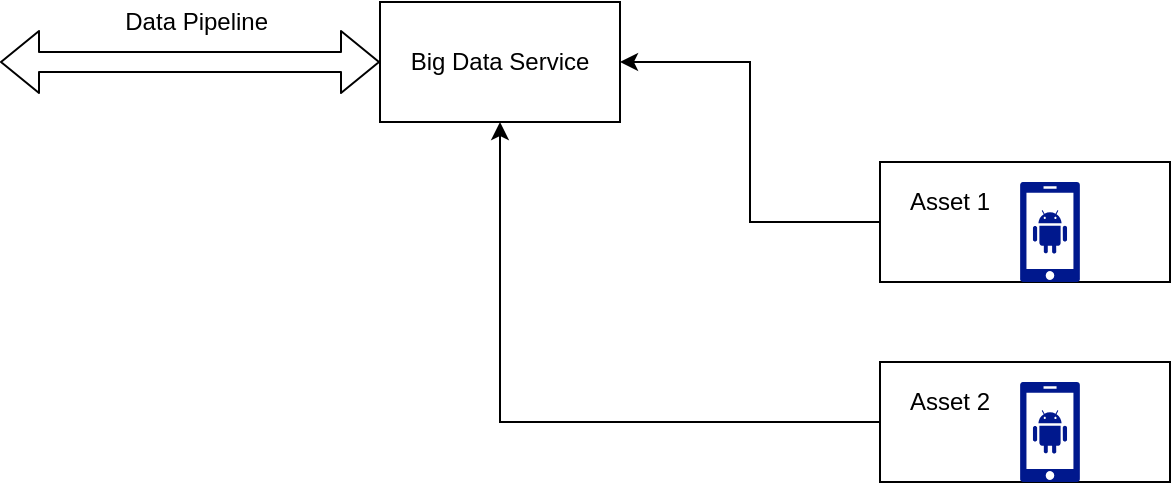 <mxfile version="13.4.9" type="github">
  <diagram id="ZuSm_9YUFJmoMPFaWgsC" name="Page-1">
    <mxGraphModel dx="738" dy="581" grid="1" gridSize="10" guides="1" tooltips="1" connect="1" arrows="1" fold="1" page="1" pageScale="1" pageWidth="850" pageHeight="1100" math="0" shadow="0">
      <root>
        <mxCell id="0" />
        <mxCell id="1" parent="0" />
        <mxCell id="FwMGES1zW2VIu61Q4Mag-10" value="Big Data Service" style="rounded=0;whiteSpace=wrap;html=1;" vertex="1" parent="1">
          <mxGeometry x="330" y="110" width="120" height="60" as="geometry" />
        </mxCell>
        <mxCell id="FwMGES1zW2VIu61Q4Mag-11" value="" style="group" vertex="1" connectable="0" parent="1">
          <mxGeometry x="580" y="190" width="145" height="60" as="geometry" />
        </mxCell>
        <mxCell id="FwMGES1zW2VIu61Q4Mag-2" value="" style="rounded=0;whiteSpace=wrap;html=1;" vertex="1" parent="FwMGES1zW2VIu61Q4Mag-11">
          <mxGeometry width="145" height="60" as="geometry" />
        </mxCell>
        <mxCell id="FwMGES1zW2VIu61Q4Mag-1" value="" style="aspect=fixed;pointerEvents=1;shadow=0;dashed=0;html=1;strokeColor=none;labelPosition=center;verticalLabelPosition=bottom;verticalAlign=top;align=center;fillColor=#00188D;shape=mxgraph.mscae.enterprise.android_phone" vertex="1" parent="FwMGES1zW2VIu61Q4Mag-11">
          <mxGeometry x="70" y="10" width="30" height="50" as="geometry" />
        </mxCell>
        <mxCell id="FwMGES1zW2VIu61Q4Mag-3" value="Asset 1" style="text;html=1;strokeColor=none;fillColor=none;align=center;verticalAlign=middle;whiteSpace=wrap;rounded=0;" vertex="1" parent="FwMGES1zW2VIu61Q4Mag-11">
          <mxGeometry x="10" y="10" width="50" height="20" as="geometry" />
        </mxCell>
        <mxCell id="FwMGES1zW2VIu61Q4Mag-8" value="" style="shape=image;html=1;verticalAlign=top;verticalLabelPosition=bottom;labelBackgroundColor=#ffffff;imageAspect=0;aspect=fixed;image=https://cdn1.iconfinder.com/data/icons/twitter-ui-glyph/48/Sed-20-128.png" vertex="1" parent="FwMGES1zW2VIu61Q4Mag-11">
          <mxGeometry x="117" width="28" height="28" as="geometry" />
        </mxCell>
        <mxCell id="FwMGES1zW2VIu61Q4Mag-12" value="" style="group" vertex="1" connectable="0" parent="1">
          <mxGeometry x="580" y="290" width="145" height="60" as="geometry" />
        </mxCell>
        <mxCell id="FwMGES1zW2VIu61Q4Mag-4" value="" style="rounded=0;whiteSpace=wrap;html=1;" vertex="1" parent="FwMGES1zW2VIu61Q4Mag-12">
          <mxGeometry width="145" height="60" as="geometry" />
        </mxCell>
        <mxCell id="FwMGES1zW2VIu61Q4Mag-5" value="" style="aspect=fixed;pointerEvents=1;shadow=0;dashed=0;html=1;strokeColor=none;labelPosition=center;verticalLabelPosition=bottom;verticalAlign=top;align=center;fillColor=#00188D;shape=mxgraph.mscae.enterprise.android_phone" vertex="1" parent="FwMGES1zW2VIu61Q4Mag-12">
          <mxGeometry x="70" y="10" width="30" height="50" as="geometry" />
        </mxCell>
        <mxCell id="FwMGES1zW2VIu61Q4Mag-6" value="Asset 2&lt;br&gt;" style="text;html=1;strokeColor=none;fillColor=none;align=center;verticalAlign=middle;whiteSpace=wrap;rounded=0;" vertex="1" parent="FwMGES1zW2VIu61Q4Mag-12">
          <mxGeometry x="10" y="10" width="50" height="20" as="geometry" />
        </mxCell>
        <mxCell id="FwMGES1zW2VIu61Q4Mag-9" value="" style="shape=image;html=1;verticalAlign=top;verticalLabelPosition=bottom;labelBackgroundColor=#ffffff;imageAspect=0;aspect=fixed;image=https://cdn1.iconfinder.com/data/icons/twitter-ui-glyph/48/Sed-20-128.png" vertex="1" parent="FwMGES1zW2VIu61Q4Mag-12">
          <mxGeometry x="117" width="28" height="28" as="geometry" />
        </mxCell>
        <mxCell id="FwMGES1zW2VIu61Q4Mag-15" style="edgeStyle=orthogonalEdgeStyle;rounded=0;orthogonalLoop=1;jettySize=auto;html=1;exitX=0;exitY=0.5;exitDx=0;exitDy=0;entryX=1;entryY=0.5;entryDx=0;entryDy=0;" edge="1" parent="1" source="FwMGES1zW2VIu61Q4Mag-2" target="FwMGES1zW2VIu61Q4Mag-10">
          <mxGeometry relative="1" as="geometry" />
        </mxCell>
        <mxCell id="FwMGES1zW2VIu61Q4Mag-16" style="edgeStyle=orthogonalEdgeStyle;rounded=0;orthogonalLoop=1;jettySize=auto;html=1;exitX=0;exitY=0.5;exitDx=0;exitDy=0;entryX=0.5;entryY=1;entryDx=0;entryDy=0;" edge="1" parent="1" source="FwMGES1zW2VIu61Q4Mag-4" target="FwMGES1zW2VIu61Q4Mag-10">
          <mxGeometry relative="1" as="geometry" />
        </mxCell>
        <mxCell id="FwMGES1zW2VIu61Q4Mag-19" value="" style="shape=flexArrow;endArrow=classic;startArrow=classic;html=1;entryX=0;entryY=0.5;entryDx=0;entryDy=0;" edge="1" parent="1" target="FwMGES1zW2VIu61Q4Mag-10">
          <mxGeometry width="50" height="50" relative="1" as="geometry">
            <mxPoint x="140" y="140" as="sourcePoint" />
            <mxPoint x="400" y="250" as="targetPoint" />
            <Array as="points" />
          </mxGeometry>
        </mxCell>
        <mxCell id="FwMGES1zW2VIu61Q4Mag-21" value="Data Pipeline&amp;nbsp;&lt;br&gt;" style="text;html=1;strokeColor=none;fillColor=none;align=center;verticalAlign=middle;whiteSpace=wrap;rounded=0;" vertex="1" parent="1">
          <mxGeometry x="190" y="110" width="100" height="20" as="geometry" />
        </mxCell>
      </root>
    </mxGraphModel>
  </diagram>
</mxfile>
